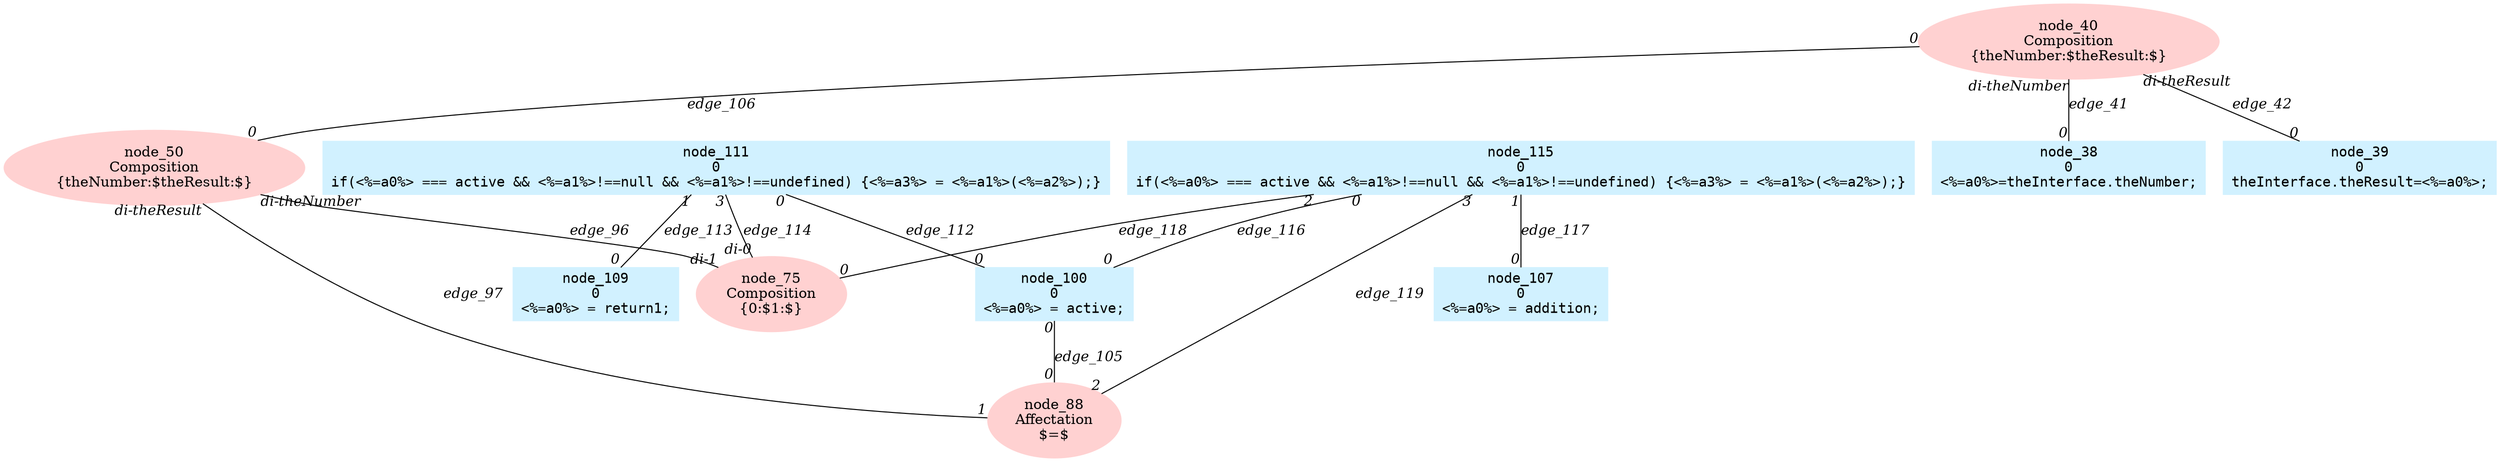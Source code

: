 digraph g{node_40 [shape=ellipse, style=filled, color="#ffd1d1", label="node_40
Composition
{theNumber:$theResult:$}" ]
node_50 [shape=ellipse, style=filled, color="#ffd1d1", label="node_50
Composition
{theNumber:$theResult:$}" ]
node_75 [shape=ellipse, style=filled, color="#ffd1d1", label="node_75
Composition
{0:$1:$}" ]
node_88 [shape=ellipse, style=filled, color="#ffd1d1", label="node_88
Affectation
$=$" ]
node_38 [shape=box, style=filled, color="#d1f1ff", fontname="Courier", label="node_38
0
<%=a0%>=theInterface.theNumber;
" ]
node_39 [shape=box, style=filled, color="#d1f1ff", fontname="Courier", label="node_39
0
theInterface.theResult=<%=a0%>;
" ]
node_100 [shape=box, style=filled, color="#d1f1ff", fontname="Courier", label="node_100
0
<%=a0%> = active;
" ]
node_107 [shape=box, style=filled, color="#d1f1ff", fontname="Courier", label="node_107
0
<%=a0%> = addition;
" ]
node_109 [shape=box, style=filled, color="#d1f1ff", fontname="Courier", label="node_109
0
<%=a0%> = return1;
" ]
node_111 [shape=box, style=filled, color="#d1f1ff", fontname="Courier", label="node_111
0
if(<%=a0%> === active && <%=a1%>!==null && <%=a1%>!==undefined) {<%=a3%> = <%=a1%>(<%=a2%>);}
" ]
node_115 [shape=box, style=filled, color="#d1f1ff", fontname="Courier", label="node_115
0
if(<%=a0%> === active && <%=a1%>!==null && <%=a1%>!==undefined) {<%=a3%> = <%=a1%>(<%=a2%>);}
" ]
node_40 -> node_38 [dir=none, arrowHead=none, fontname="Times-Italic", label="edge_41",  headlabel="0", taillabel="di-theNumber" ]
node_40 -> node_39 [dir=none, arrowHead=none, fontname="Times-Italic", label="edge_42",  headlabel="0", taillabel="di-theResult" ]
node_50 -> node_75 [dir=none, arrowHead=none, fontname="Times-Italic", label="edge_96",  headlabel="di-1", taillabel="di-theNumber" ]
node_50 -> node_88 [dir=none, arrowHead=none, fontname="Times-Italic", label="edge_97",  headlabel="1", taillabel="di-theResult" ]
node_100 -> node_88 [dir=none, arrowHead=none, fontname="Times-Italic", label="edge_105",  headlabel="0", taillabel="0" ]
node_40 -> node_50 [dir=none, arrowHead=none, fontname="Times-Italic", label="edge_106",  headlabel="0", taillabel="0" ]
node_111 -> node_100 [dir=none, arrowHead=none, fontname="Times-Italic", label="edge_112",  headlabel="0", taillabel="0" ]
node_111 -> node_109 [dir=none, arrowHead=none, fontname="Times-Italic", label="edge_113",  headlabel="0", taillabel="1" ]
node_111 -> node_75 [dir=none, arrowHead=none, fontname="Times-Italic", label="edge_114",  headlabel="di-0", taillabel="3" ]
node_115 -> node_100 [dir=none, arrowHead=none, fontname="Times-Italic", label="edge_116",  headlabel="0", taillabel="0" ]
node_115 -> node_107 [dir=none, arrowHead=none, fontname="Times-Italic", label="edge_117",  headlabel="0", taillabel="1" ]
node_115 -> node_75 [dir=none, arrowHead=none, fontname="Times-Italic", label="edge_118",  headlabel="0", taillabel="2" ]
node_115 -> node_88 [dir=none, arrowHead=none, fontname="Times-Italic", label="edge_119",  headlabel="2", taillabel="3" ]
}